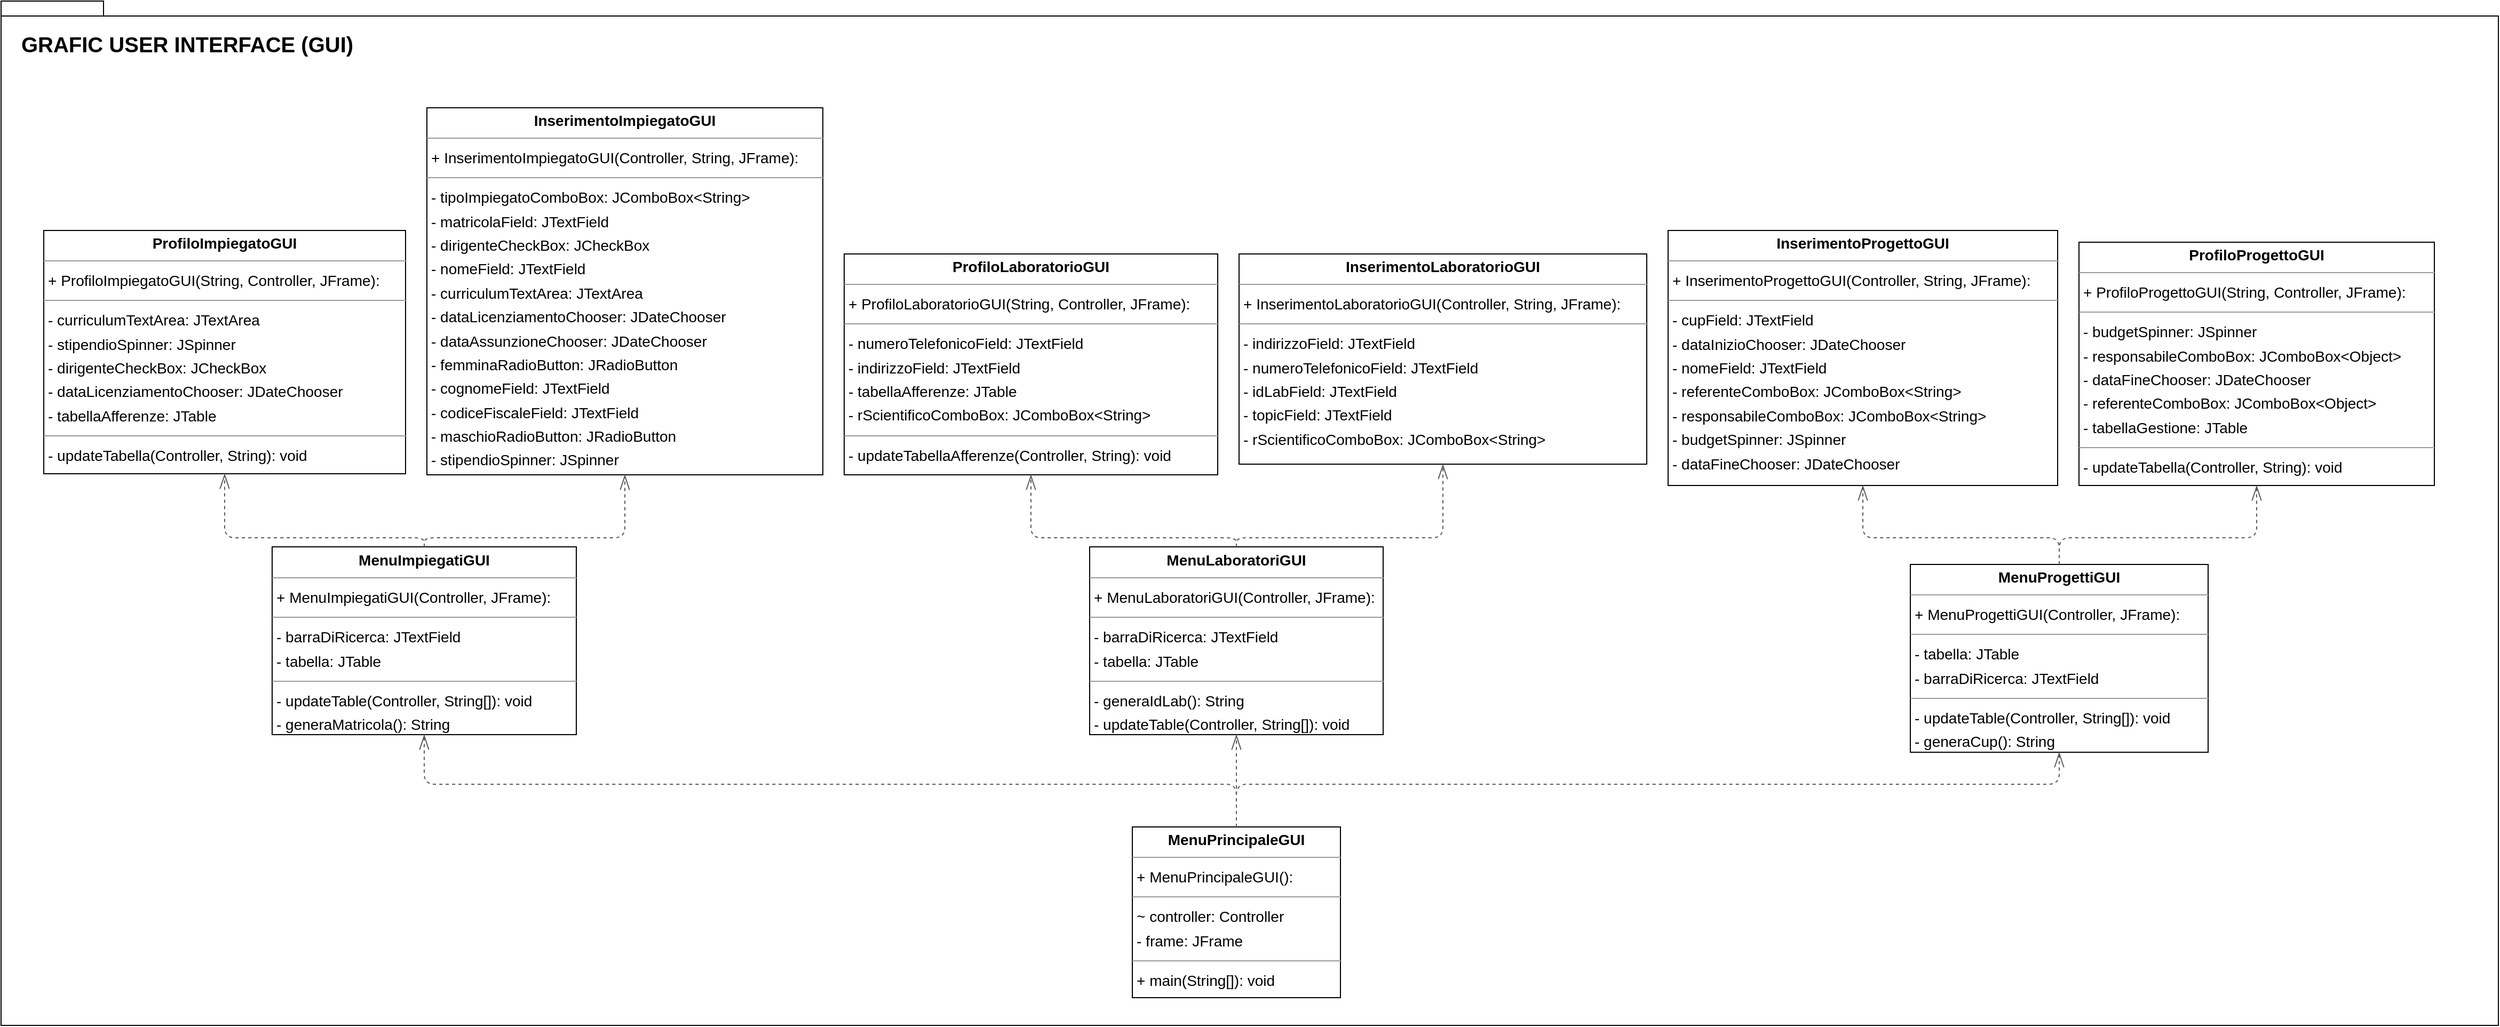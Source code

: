 <mxfile version="21.2.8" type="device">
  <diagram id="FXYtmQJZwa2YRJv37c7n" name="Pagina-1">
    <mxGraphModel dx="2958" dy="2218" grid="0" gridSize="10" guides="1" tooltips="1" connect="1" arrows="1" fold="1" page="0" pageScale="1" pageWidth="1600" pageHeight="900" background="none" math="0" shadow="0">
      <root>
        <mxCell id="0" />
        <mxCell id="1" parent="0" />
        <mxCell id="PdtWUAkGNELu4pZuzn8N-2" value="" style="shape=folder;fontStyle=1;spacingTop=10;tabWidth=40;tabHeight=14;tabPosition=left;html=1;whiteSpace=wrap;" vertex="1" parent="1">
          <mxGeometry x="-140" y="-30" width="2340" height="960" as="geometry" />
        </mxCell>
        <mxCell id="PdtWUAkGNELu4pZuzn8N-3" value="&lt;font style=&quot;font-size: 20px;&quot;&gt;GRAFIC USER INTERFACE (GUI)&lt;/font&gt;" style="text;align=center;fontStyle=1;verticalAlign=middle;spacingLeft=3;spacingRight=3;strokeColor=none;rotatable=0;points=[[0,0.5],[1,0.5]];portConstraint=eastwest;html=1;" vertex="1" parent="1">
          <mxGeometry x="-46" width="160" height="20" as="geometry" />
        </mxCell>
        <mxCell id="PdtWUAkGNELu4pZuzn8N-4" value="&lt;p style=&quot;margin:0px;margin-top:4px;text-align:center;&quot;&gt;&lt;b&gt;InserimentoImpiegatoGUI&lt;/b&gt;&lt;/p&gt;&lt;hr size=&quot;1&quot;/&gt;&lt;p style=&quot;margin:0 0 0 4px;line-height:1.6;&quot;&gt;+ InserimentoImpiegatoGUI(Controller, String, JFrame): &lt;/p&gt;&lt;hr size=&quot;1&quot;/&gt;&lt;p style=&quot;margin:0 0 0 4px;line-height:1.6;&quot;&gt;- tipoImpiegatoComboBox: JComboBox&amp;lt;String&amp;gt;&lt;br/&gt;- matricolaField: JTextField&lt;br/&gt;- dirigenteCheckBox: JCheckBox&lt;br/&gt;- nomeField: JTextField&lt;br/&gt;- curriculumTextArea: JTextArea&lt;br/&gt;- dataLicenziamentoChooser: JDateChooser&lt;br/&gt;- dataAssunzioneChooser: JDateChooser&lt;br/&gt;- femminaRadioButton: JRadioButton&lt;br/&gt;- cognomeField: JTextField&lt;br/&gt;- codiceFiscaleField: JTextField&lt;br/&gt;- maschioRadioButton: JRadioButton&lt;br/&gt;- stipendioSpinner: JSpinner&lt;/p&gt;" style="verticalAlign=top;align=left;overflow=fill;fontSize=14;fontFamily=Helvetica;html=1;rounded=0;shadow=0;comic=0;labelBackgroundColor=none;strokeWidth=1;" vertex="1" parent="1">
          <mxGeometry x="259" y="70" width="371" height="344" as="geometry" />
        </mxCell>
        <mxCell id="PdtWUAkGNELu4pZuzn8N-5" value="&lt;p style=&quot;margin:0px;margin-top:4px;text-align:center;&quot;&gt;&lt;b&gt;InserimentoLaboratorioGUI&lt;/b&gt;&lt;/p&gt;&lt;hr size=&quot;1&quot;/&gt;&lt;p style=&quot;margin:0 0 0 4px;line-height:1.6;&quot;&gt;+ InserimentoLaboratorioGUI(Controller, String, JFrame): &lt;/p&gt;&lt;hr size=&quot;1&quot;/&gt;&lt;p style=&quot;margin:0 0 0 4px;line-height:1.6;&quot;&gt;- indirizzoField: JTextField&lt;br/&gt;- numeroTelefonicoField: JTextField&lt;br/&gt;- idLabField: JTextField&lt;br/&gt;- topicField: JTextField&lt;br/&gt;- rScientificoComboBox: JComboBox&amp;lt;String&amp;gt;&lt;/p&gt;" style="verticalAlign=top;align=left;overflow=fill;fontSize=14;fontFamily=Helvetica;html=1;rounded=0;shadow=0;comic=0;labelBackgroundColor=none;strokeWidth=1;" vertex="1" parent="1">
          <mxGeometry x="1020" y="207" width="382" height="197" as="geometry" />
        </mxCell>
        <mxCell id="PdtWUAkGNELu4pZuzn8N-6" value="&lt;p style=&quot;margin:0px;margin-top:4px;text-align:center;&quot;&gt;&lt;b&gt;InserimentoProgettoGUI&lt;/b&gt;&lt;/p&gt;&lt;hr size=&quot;1&quot;/&gt;&lt;p style=&quot;margin:0 0 0 4px;line-height:1.6;&quot;&gt;+ InserimentoProgettoGUI(Controller, String, JFrame): &lt;/p&gt;&lt;hr size=&quot;1&quot;/&gt;&lt;p style=&quot;margin:0 0 0 4px;line-height:1.6;&quot;&gt;- cupField: JTextField&lt;br/&gt;- dataInizioChooser: JDateChooser&lt;br/&gt;- nomeField: JTextField&lt;br/&gt;- referenteComboBox: JComboBox&amp;lt;String&amp;gt;&lt;br/&gt;- responsabileComboBox: JComboBox&amp;lt;String&amp;gt;&lt;br/&gt;- budgetSpinner: JSpinner&lt;br/&gt;- dataFineChooser: JDateChooser&lt;/p&gt;" style="verticalAlign=top;align=left;overflow=fill;fontSize=14;fontFamily=Helvetica;html=1;rounded=0;shadow=0;comic=0;labelBackgroundColor=none;strokeWidth=1;" vertex="1" parent="1">
          <mxGeometry x="1422" y="185" width="365" height="239" as="geometry" />
        </mxCell>
        <mxCell id="PdtWUAkGNELu4pZuzn8N-7" value="&lt;p style=&quot;margin:0px;margin-top:4px;text-align:center;&quot;&gt;&lt;b&gt;MenuImpiegatiGUI&lt;/b&gt;&lt;/p&gt;&lt;hr size=&quot;1&quot;/&gt;&lt;p style=&quot;margin:0 0 0 4px;line-height:1.6;&quot;&gt;+ MenuImpiegatiGUI(Controller, JFrame): &lt;/p&gt;&lt;hr size=&quot;1&quot;/&gt;&lt;p style=&quot;margin:0 0 0 4px;line-height:1.6;&quot;&gt;- barraDiRicerca: JTextField&lt;br/&gt;- tabella: JTable&lt;/p&gt;&lt;hr size=&quot;1&quot;/&gt;&lt;p style=&quot;margin:0 0 0 4px;line-height:1.6;&quot;&gt;- updateTable(Controller, String[]): void&lt;br/&gt;- generaMatricola(): String&lt;/p&gt;" style="verticalAlign=top;align=left;overflow=fill;fontSize=14;fontFamily=Helvetica;html=1;rounded=0;shadow=0;comic=0;labelBackgroundColor=none;strokeWidth=1;" vertex="1" parent="1">
          <mxGeometry x="114" y="481.5" width="285" height="176" as="geometry" />
        </mxCell>
        <mxCell id="PdtWUAkGNELu4pZuzn8N-8" value="&lt;p style=&quot;margin:0px;margin-top:4px;text-align:center;&quot;&gt;&lt;b&gt;MenuLaboratoriGUI&lt;/b&gt;&lt;/p&gt;&lt;hr size=&quot;1&quot;/&gt;&lt;p style=&quot;margin:0 0 0 4px;line-height:1.6;&quot;&gt;+ MenuLaboratoriGUI(Controller, JFrame): &lt;/p&gt;&lt;hr size=&quot;1&quot;/&gt;&lt;p style=&quot;margin:0 0 0 4px;line-height:1.6;&quot;&gt;- barraDiRicerca: JTextField&lt;br/&gt;- tabella: JTable&lt;/p&gt;&lt;hr size=&quot;1&quot;/&gt;&lt;p style=&quot;margin:0 0 0 4px;line-height:1.6;&quot;&gt;- generaIdLab(): String&lt;br/&gt;- updateTable(Controller, String[]): void&lt;/p&gt;" style="verticalAlign=top;align=left;overflow=fill;fontSize=14;fontFamily=Helvetica;html=1;rounded=0;shadow=0;comic=0;labelBackgroundColor=none;strokeWidth=1;" vertex="1" parent="1">
          <mxGeometry x="880" y="481.5" width="275" height="176" as="geometry" />
        </mxCell>
        <mxCell id="PdtWUAkGNELu4pZuzn8N-9" value="&lt;p style=&quot;margin:0px;margin-top:4px;text-align:center;&quot;&gt;&lt;b&gt;MenuPrincipaleGUI&lt;/b&gt;&lt;/p&gt;&lt;hr size=&quot;1&quot;/&gt;&lt;p style=&quot;margin:0 0 0 4px;line-height:1.6;&quot;&gt;+ MenuPrincipaleGUI(): &lt;/p&gt;&lt;hr size=&quot;1&quot;/&gt;&lt;p style=&quot;margin:0 0 0 4px;line-height:1.6;&quot;&gt;~ controller: Controller&lt;br/&gt;- frame: JFrame&lt;/p&gt;&lt;hr size=&quot;1&quot;/&gt;&lt;p style=&quot;margin:0 0 0 4px;line-height:1.6;&quot;&gt;+ main(String[]): void&lt;/p&gt;" style="verticalAlign=top;align=left;overflow=fill;fontSize=14;fontFamily=Helvetica;html=1;rounded=0;shadow=0;comic=0;labelBackgroundColor=none;strokeWidth=1;" vertex="1" parent="1">
          <mxGeometry x="920" y="744" width="195" height="160" as="geometry" />
        </mxCell>
        <mxCell id="PdtWUAkGNELu4pZuzn8N-10" value="&lt;p style=&quot;margin:0px;margin-top:4px;text-align:center;&quot;&gt;&lt;b&gt;MenuProgettiGUI&lt;/b&gt;&lt;/p&gt;&lt;hr size=&quot;1&quot;/&gt;&lt;p style=&quot;margin:0 0 0 4px;line-height:1.6;&quot;&gt;+ MenuProgettiGUI(Controller, JFrame): &lt;/p&gt;&lt;hr size=&quot;1&quot;/&gt;&lt;p style=&quot;margin:0 0 0 4px;line-height:1.6;&quot;&gt;- tabella: JTable&lt;br/&gt;- barraDiRicerca: JTextField&lt;/p&gt;&lt;hr size=&quot;1&quot;/&gt;&lt;p style=&quot;margin:0 0 0 4px;line-height:1.6;&quot;&gt;- updateTable(Controller, String[]): void&lt;br/&gt;- generaCup(): String&lt;/p&gt;" style="verticalAlign=top;align=left;overflow=fill;fontSize=14;fontFamily=Helvetica;html=1;rounded=0;shadow=0;comic=0;labelBackgroundColor=none;strokeWidth=1;" vertex="1" parent="1">
          <mxGeometry x="1649" y="498" width="279" height="176" as="geometry" />
        </mxCell>
        <mxCell id="PdtWUAkGNELu4pZuzn8N-11" value="&lt;p style=&quot;margin:0px;margin-top:4px;text-align:center;&quot;&gt;&lt;b&gt;ProfiloImpiegatoGUI&lt;/b&gt;&lt;/p&gt;&lt;hr size=&quot;1&quot;/&gt;&lt;p style=&quot;margin:0 0 0 4px;line-height:1.6;&quot;&gt;+ ProfiloImpiegatoGUI(String, Controller, JFrame): &lt;/p&gt;&lt;hr size=&quot;1&quot;/&gt;&lt;p style=&quot;margin:0 0 0 4px;line-height:1.6;&quot;&gt;- curriculumTextArea: JTextArea&lt;br/&gt;- stipendioSpinner: JSpinner&lt;br/&gt;- dirigenteCheckBox: JCheckBox&lt;br/&gt;- dataLicenziamentoChooser: JDateChooser&lt;br/&gt;- tabellaAfferenze: JTable&lt;/p&gt;&lt;hr size=&quot;1&quot;/&gt;&lt;p style=&quot;margin:0 0 0 4px;line-height:1.6;&quot;&gt;- updateTabella(Controller, String): void&lt;/p&gt;" style="verticalAlign=top;align=left;overflow=fill;fontSize=14;fontFamily=Helvetica;html=1;rounded=0;shadow=0;comic=0;labelBackgroundColor=none;strokeWidth=1;" vertex="1" parent="1">
          <mxGeometry x="-100" y="185" width="339" height="228" as="geometry" />
        </mxCell>
        <mxCell id="PdtWUAkGNELu4pZuzn8N-12" value="&lt;p style=&quot;margin:0px;margin-top:4px;text-align:center;&quot;&gt;&lt;b&gt;ProfiloLaboratorioGUI&lt;/b&gt;&lt;/p&gt;&lt;hr size=&quot;1&quot;/&gt;&lt;p style=&quot;margin:0 0 0 4px;line-height:1.6;&quot;&gt;+ ProfiloLaboratorioGUI(String, Controller, JFrame): &lt;/p&gt;&lt;hr size=&quot;1&quot;/&gt;&lt;p style=&quot;margin:0 0 0 4px;line-height:1.6;&quot;&gt;- numeroTelefonicoField: JTextField&lt;br/&gt;- indirizzoField: JTextField&lt;br/&gt;- tabellaAfferenze: JTable&lt;br/&gt;- rScientificoComboBox: JComboBox&amp;lt;String&amp;gt;&lt;/p&gt;&lt;hr size=&quot;1&quot;/&gt;&lt;p style=&quot;margin:0 0 0 4px;line-height:1.6;&quot;&gt;- updateTabellaAfferenze(Controller, String): void&lt;/p&gt;" style="verticalAlign=top;align=left;overflow=fill;fontSize=14;fontFamily=Helvetica;html=1;rounded=0;shadow=0;comic=0;labelBackgroundColor=none;strokeWidth=1;" vertex="1" parent="1">
          <mxGeometry x="650" y="207" width="350" height="207" as="geometry" />
        </mxCell>
        <mxCell id="PdtWUAkGNELu4pZuzn8N-13" value="&lt;p style=&quot;margin:0px;margin-top:4px;text-align:center;&quot;&gt;&lt;b&gt;ProfiloProgettoGUI&lt;/b&gt;&lt;/p&gt;&lt;hr size=&quot;1&quot;/&gt;&lt;p style=&quot;margin:0 0 0 4px;line-height:1.6;&quot;&gt;+ ProfiloProgettoGUI(String, Controller, JFrame): &lt;/p&gt;&lt;hr size=&quot;1&quot;/&gt;&lt;p style=&quot;margin:0 0 0 4px;line-height:1.6;&quot;&gt;- budgetSpinner: JSpinner&lt;br/&gt;- responsabileComboBox: JComboBox&amp;lt;Object&amp;gt;&lt;br/&gt;- dataFineChooser: JDateChooser&lt;br/&gt;- referenteComboBox: JComboBox&amp;lt;Object&amp;gt;&lt;br/&gt;- tabellaGestione: JTable&lt;/p&gt;&lt;hr size=&quot;1&quot;/&gt;&lt;p style=&quot;margin:0 0 0 4px;line-height:1.6;&quot;&gt;- updateTabella(Controller, String): void&lt;/p&gt;" style="verticalAlign=top;align=left;overflow=fill;fontSize=14;fontFamily=Helvetica;html=1;rounded=0;shadow=0;comic=0;labelBackgroundColor=none;strokeWidth=1;" vertex="1" parent="1">
          <mxGeometry x="1807" y="196" width="333" height="228" as="geometry" />
        </mxCell>
        <mxCell id="PdtWUAkGNELu4pZuzn8N-14" value="" style="html=1;rounded=1;edgeStyle=orthogonalEdgeStyle;dashed=1;startArrow=none;endArrow=openThin;endSize=12;strokeColor=#595959;exitX=0.500;exitY=0.000;exitDx=0;exitDy=0;entryX=0.500;entryY=1.000;entryDx=0;entryDy=0;" edge="1" parent="1" source="PdtWUAkGNELu4pZuzn8N-7" target="PdtWUAkGNELu4pZuzn8N-4">
          <mxGeometry width="50" height="50" relative="1" as="geometry">
            <Array as="points">
              <mxPoint x="257" y="473" />
              <mxPoint x="445" y="473" />
            </Array>
          </mxGeometry>
        </mxCell>
        <mxCell id="PdtWUAkGNELu4pZuzn8N-15" value="" style="html=1;rounded=1;edgeStyle=orthogonalEdgeStyle;dashed=1;startArrow=none;endArrow=openThin;endSize=12;strokeColor=#595959;exitX=0.500;exitY=0.000;exitDx=0;exitDy=0;entryX=0.500;entryY=1.000;entryDx=0;entryDy=0;" edge="1" parent="1" source="PdtWUAkGNELu4pZuzn8N-7" target="PdtWUAkGNELu4pZuzn8N-11">
          <mxGeometry width="50" height="50" relative="1" as="geometry">
            <Array as="points">
              <mxPoint x="257" y="473" />
              <mxPoint x="70" y="473" />
            </Array>
          </mxGeometry>
        </mxCell>
        <mxCell id="PdtWUAkGNELu4pZuzn8N-16" value="" style="html=1;rounded=1;edgeStyle=orthogonalEdgeStyle;dashed=1;startArrow=none;endArrow=openThin;endSize=12;strokeColor=#595959;exitX=0.500;exitY=0.000;exitDx=0;exitDy=0;entryX=0.500;entryY=1.000;entryDx=0;entryDy=0;" edge="1" parent="1" source="PdtWUAkGNELu4pZuzn8N-8" target="PdtWUAkGNELu4pZuzn8N-5">
          <mxGeometry width="50" height="50" relative="1" as="geometry">
            <Array as="points">
              <mxPoint x="1018" y="473" />
              <mxPoint x="1211" y="473" />
            </Array>
          </mxGeometry>
        </mxCell>
        <mxCell id="PdtWUAkGNELu4pZuzn8N-17" value="" style="html=1;rounded=1;edgeStyle=orthogonalEdgeStyle;dashed=1;startArrow=none;endArrow=openThin;endSize=12;strokeColor=#595959;exitX=0.500;exitY=0.000;exitDx=0;exitDy=0;entryX=0.500;entryY=1.000;entryDx=0;entryDy=0;" edge="1" parent="1" source="PdtWUAkGNELu4pZuzn8N-8" target="PdtWUAkGNELu4pZuzn8N-12">
          <mxGeometry width="50" height="50" relative="1" as="geometry">
            <Array as="points">
              <mxPoint x="1018" y="473" />
              <mxPoint x="825" y="473" />
            </Array>
          </mxGeometry>
        </mxCell>
        <mxCell id="PdtWUAkGNELu4pZuzn8N-18" value="" style="html=1;rounded=1;edgeStyle=orthogonalEdgeStyle;dashed=1;startArrow=none;endArrow=openThin;endSize=12;strokeColor=#595959;exitX=0.500;exitY=0.000;exitDx=0;exitDy=0;entryX=0.500;entryY=1.000;entryDx=0;entryDy=0;" edge="1" parent="1" source="PdtWUAkGNELu4pZuzn8N-9" target="PdtWUAkGNELu4pZuzn8N-7">
          <mxGeometry width="50" height="50" relative="1" as="geometry">
            <Array as="points">
              <mxPoint x="1018" y="704" />
              <mxPoint x="257" y="704" />
            </Array>
          </mxGeometry>
        </mxCell>
        <mxCell id="PdtWUAkGNELu4pZuzn8N-19" value="" style="html=1;rounded=1;edgeStyle=orthogonalEdgeStyle;dashed=1;startArrow=none;endArrow=openThin;endSize=12;strokeColor=#595959;exitX=0.500;exitY=0.000;exitDx=0;exitDy=0;entryX=0.500;entryY=1.000;entryDx=0;entryDy=0;" edge="1" parent="1" source="PdtWUAkGNELu4pZuzn8N-9" target="PdtWUAkGNELu4pZuzn8N-8">
          <mxGeometry width="50" height="50" relative="1" as="geometry">
            <Array as="points" />
          </mxGeometry>
        </mxCell>
        <mxCell id="PdtWUAkGNELu4pZuzn8N-20" value="" style="html=1;rounded=1;edgeStyle=orthogonalEdgeStyle;dashed=1;startArrow=none;endArrow=openThin;endSize=12;strokeColor=#595959;exitX=0.500;exitY=0.000;exitDx=0;exitDy=0;entryX=0.500;entryY=1.000;entryDx=0;entryDy=0;" edge="1" parent="1" source="PdtWUAkGNELu4pZuzn8N-9" target="PdtWUAkGNELu4pZuzn8N-10">
          <mxGeometry width="50" height="50" relative="1" as="geometry">
            <Array as="points">
              <mxPoint x="1018" y="704" />
              <mxPoint x="1788" y="704" />
            </Array>
          </mxGeometry>
        </mxCell>
        <mxCell id="PdtWUAkGNELu4pZuzn8N-21" value="" style="html=1;rounded=1;edgeStyle=orthogonalEdgeStyle;dashed=1;startArrow=none;endArrow=openThin;endSize=12;strokeColor=#595959;exitX=0.500;exitY=0.000;exitDx=0;exitDy=0;entryX=0.500;entryY=1.000;entryDx=0;entryDy=0;" edge="1" parent="1" source="PdtWUAkGNELu4pZuzn8N-10" target="PdtWUAkGNELu4pZuzn8N-6">
          <mxGeometry width="50" height="50" relative="1" as="geometry">
            <Array as="points">
              <mxPoint x="1789" y="473" />
              <mxPoint x="1605" y="473" />
            </Array>
          </mxGeometry>
        </mxCell>
        <mxCell id="PdtWUAkGNELu4pZuzn8N-22" value="" style="html=1;rounded=1;edgeStyle=orthogonalEdgeStyle;dashed=1;startArrow=none;endArrow=openThin;endSize=12;strokeColor=#595959;exitX=0.500;exitY=0.000;exitDx=0;exitDy=0;entryX=0.500;entryY=1.000;entryDx=0;entryDy=0;" edge="1" parent="1" source="PdtWUAkGNELu4pZuzn8N-10" target="PdtWUAkGNELu4pZuzn8N-13">
          <mxGeometry width="50" height="50" relative="1" as="geometry">
            <Array as="points">
              <mxPoint x="1789" y="473" />
              <mxPoint x="1974" y="473" />
            </Array>
          </mxGeometry>
        </mxCell>
      </root>
    </mxGraphModel>
  </diagram>
</mxfile>

